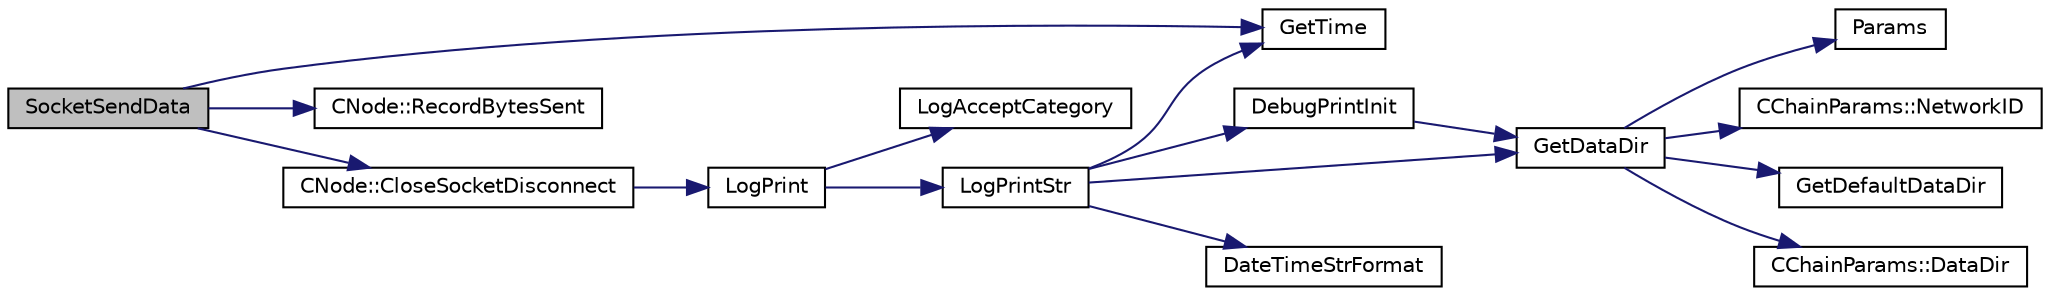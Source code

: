 digraph "SocketSendData"
{
  edge [fontname="Helvetica",fontsize="10",labelfontname="Helvetica",labelfontsize="10"];
  node [fontname="Helvetica",fontsize="10",shape=record];
  rankdir="LR";
  Node1152 [label="SocketSendData",height=0.2,width=0.4,color="black", fillcolor="grey75", style="filled", fontcolor="black"];
  Node1152 -> Node1153 [color="midnightblue",fontsize="10",style="solid",fontname="Helvetica"];
  Node1153 [label="GetTime",height=0.2,width=0.4,color="black", fillcolor="white", style="filled",URL="$df/d2d/util_8cpp.html#a46fac5fba8ba905b5f9acb364f5d8c6f"];
  Node1152 -> Node1154 [color="midnightblue",fontsize="10",style="solid",fontname="Helvetica"];
  Node1154 [label="CNode::RecordBytesSent",height=0.2,width=0.4,color="black", fillcolor="white", style="filled",URL="$d1/d64/class_c_node.html#a945c993a84eaa9d6bca18284befaccbe"];
  Node1152 -> Node1155 [color="midnightblue",fontsize="10",style="solid",fontname="Helvetica"];
  Node1155 [label="CNode::CloseSocketDisconnect",height=0.2,width=0.4,color="black", fillcolor="white", style="filled",URL="$d1/d64/class_c_node.html#a63a6091a0b0fc0987d9436e1ec708423"];
  Node1155 -> Node1156 [color="midnightblue",fontsize="10",style="solid",fontname="Helvetica"];
  Node1156 [label="LogPrint",height=0.2,width=0.4,color="black", fillcolor="white", style="filled",URL="$d8/d3c/util_8h.html#aab1f837a2366f424bdc996fdf6352171"];
  Node1156 -> Node1157 [color="midnightblue",fontsize="10",style="solid",fontname="Helvetica"];
  Node1157 [label="LogAcceptCategory",height=0.2,width=0.4,color="black", fillcolor="white", style="filled",URL="$d8/d3c/util_8h.html#a343d2a13efe00125f78d25dafb0a8d98"];
  Node1156 -> Node1158 [color="midnightblue",fontsize="10",style="solid",fontname="Helvetica"];
  Node1158 [label="LogPrintStr",height=0.2,width=0.4,color="black", fillcolor="white", style="filled",URL="$d8/d3c/util_8h.html#afd4c3002b2797c0560adddb6af3ca1da"];
  Node1158 -> Node1159 [color="midnightblue",fontsize="10",style="solid",fontname="Helvetica"];
  Node1159 [label="DebugPrintInit",height=0.2,width=0.4,color="black", fillcolor="white", style="filled",URL="$df/d2d/util_8cpp.html#a751ff5f21d880737811136b5e0bcea12"];
  Node1159 -> Node1160 [color="midnightblue",fontsize="10",style="solid",fontname="Helvetica"];
  Node1160 [label="GetDataDir",height=0.2,width=0.4,color="black", fillcolor="white", style="filled",URL="$df/d2d/util_8cpp.html#ab83866a054745d4b30a3948a1b44beba"];
  Node1160 -> Node1161 [color="midnightblue",fontsize="10",style="solid",fontname="Helvetica"];
  Node1161 [label="Params",height=0.2,width=0.4,color="black", fillcolor="white", style="filled",URL="$df/dbf/chainparams_8cpp.html#ace5c5b706d71a324a417dd2db394fd4a",tooltip="Return the currently selected parameters. "];
  Node1160 -> Node1162 [color="midnightblue",fontsize="10",style="solid",fontname="Helvetica"];
  Node1162 [label="CChainParams::NetworkID",height=0.2,width=0.4,color="black", fillcolor="white", style="filled",URL="$d1/d4f/class_c_chain_params.html#a90dc493ec0c0325c98c3ac06eb99862b"];
  Node1160 -> Node1163 [color="midnightblue",fontsize="10",style="solid",fontname="Helvetica"];
  Node1163 [label="GetDefaultDataDir",height=0.2,width=0.4,color="black", fillcolor="white", style="filled",URL="$df/d2d/util_8cpp.html#ab272995de020a3bcbf743be630e485c6"];
  Node1160 -> Node1164 [color="midnightblue",fontsize="10",style="solid",fontname="Helvetica"];
  Node1164 [label="CChainParams::DataDir",height=0.2,width=0.4,color="black", fillcolor="white", style="filled",URL="$d1/d4f/class_c_chain_params.html#a959488b5d8e6fe62857940b831d73a78"];
  Node1158 -> Node1160 [color="midnightblue",fontsize="10",style="solid",fontname="Helvetica"];
  Node1158 -> Node1165 [color="midnightblue",fontsize="10",style="solid",fontname="Helvetica"];
  Node1165 [label="DateTimeStrFormat",height=0.2,width=0.4,color="black", fillcolor="white", style="filled",URL="$df/d2d/util_8cpp.html#a749bc6776c8ec72d7c5e4dea56aee415"];
  Node1158 -> Node1153 [color="midnightblue",fontsize="10",style="solid",fontname="Helvetica"];
}
